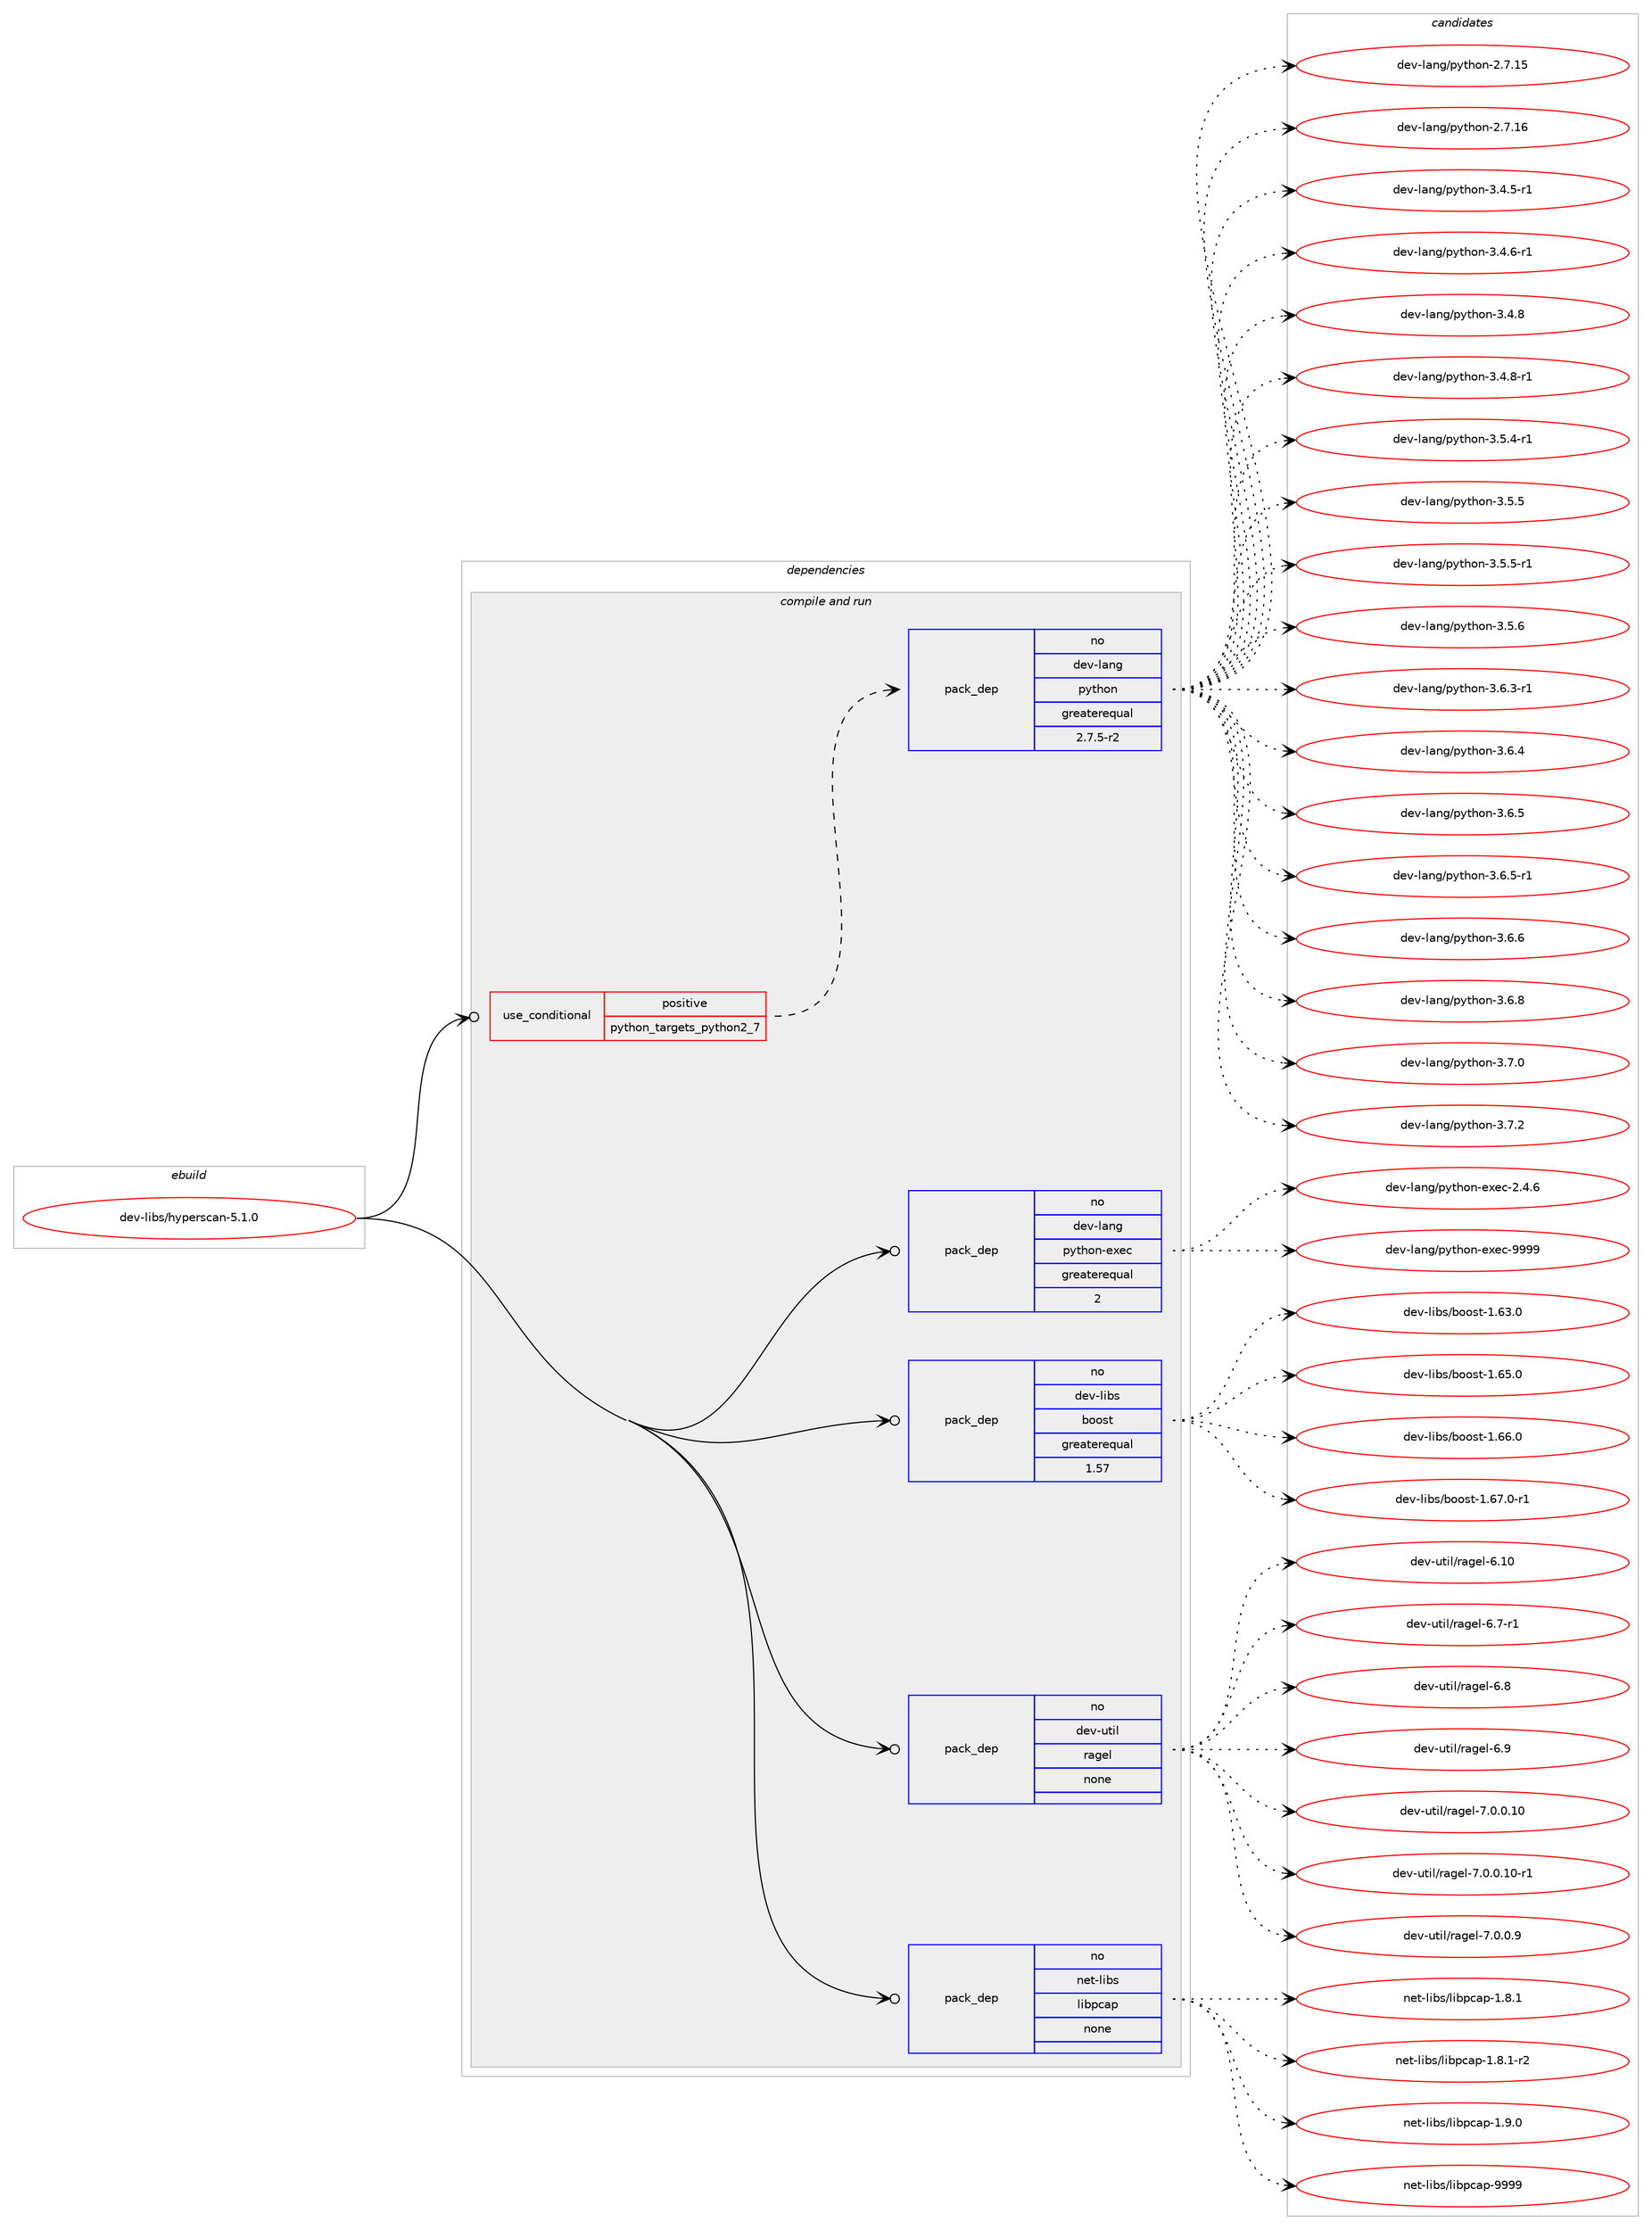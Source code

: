 digraph prolog {

# *************
# Graph options
# *************

newrank=true;
concentrate=true;
compound=true;
graph [rankdir=LR,fontname=Helvetica,fontsize=10,ranksep=1.5];#, ranksep=2.5, nodesep=0.2];
edge  [arrowhead=vee];
node  [fontname=Helvetica,fontsize=10];

# **********
# The ebuild
# **********

subgraph cluster_leftcol {
color=gray;
rank=same;
label=<<i>ebuild</i>>;
id [label="dev-libs/hyperscan-5.1.0", color=red, width=4, href="../dev-libs/hyperscan-5.1.0.svg"];
}

# ****************
# The dependencies
# ****************

subgraph cluster_midcol {
color=gray;
label=<<i>dependencies</i>>;
subgraph cluster_compile {
fillcolor="#eeeeee";
style=filled;
label=<<i>compile</i>>;
}
subgraph cluster_compileandrun {
fillcolor="#eeeeee";
style=filled;
label=<<i>compile and run</i>>;
subgraph cond365748 {
dependency1366322 [label=<<TABLE BORDER="0" CELLBORDER="1" CELLSPACING="0" CELLPADDING="4"><TR><TD ROWSPAN="3" CELLPADDING="10">use_conditional</TD></TR><TR><TD>positive</TD></TR><TR><TD>python_targets_python2_7</TD></TR></TABLE>>, shape=none, color=red];
subgraph pack977852 {
dependency1366323 [label=<<TABLE BORDER="0" CELLBORDER="1" CELLSPACING="0" CELLPADDING="4" WIDTH="220"><TR><TD ROWSPAN="6" CELLPADDING="30">pack_dep</TD></TR><TR><TD WIDTH="110">no</TD></TR><TR><TD>dev-lang</TD></TR><TR><TD>python</TD></TR><TR><TD>greaterequal</TD></TR><TR><TD>2.7.5-r2</TD></TR></TABLE>>, shape=none, color=blue];
}
dependency1366322:e -> dependency1366323:w [weight=20,style="dashed",arrowhead="vee"];
}
id:e -> dependency1366322:w [weight=20,style="solid",arrowhead="odotvee"];
subgraph pack977853 {
dependency1366324 [label=<<TABLE BORDER="0" CELLBORDER="1" CELLSPACING="0" CELLPADDING="4" WIDTH="220"><TR><TD ROWSPAN="6" CELLPADDING="30">pack_dep</TD></TR><TR><TD WIDTH="110">no</TD></TR><TR><TD>dev-lang</TD></TR><TR><TD>python-exec</TD></TR><TR><TD>greaterequal</TD></TR><TR><TD>2</TD></TR></TABLE>>, shape=none, color=blue];
}
id:e -> dependency1366324:w [weight=20,style="solid",arrowhead="odotvee"];
subgraph pack977854 {
dependency1366325 [label=<<TABLE BORDER="0" CELLBORDER="1" CELLSPACING="0" CELLPADDING="4" WIDTH="220"><TR><TD ROWSPAN="6" CELLPADDING="30">pack_dep</TD></TR><TR><TD WIDTH="110">no</TD></TR><TR><TD>dev-libs</TD></TR><TR><TD>boost</TD></TR><TR><TD>greaterequal</TD></TR><TR><TD>1.57</TD></TR></TABLE>>, shape=none, color=blue];
}
id:e -> dependency1366325:w [weight=20,style="solid",arrowhead="odotvee"];
subgraph pack977855 {
dependency1366326 [label=<<TABLE BORDER="0" CELLBORDER="1" CELLSPACING="0" CELLPADDING="4" WIDTH="220"><TR><TD ROWSPAN="6" CELLPADDING="30">pack_dep</TD></TR><TR><TD WIDTH="110">no</TD></TR><TR><TD>dev-util</TD></TR><TR><TD>ragel</TD></TR><TR><TD>none</TD></TR><TR><TD></TD></TR></TABLE>>, shape=none, color=blue];
}
id:e -> dependency1366326:w [weight=20,style="solid",arrowhead="odotvee"];
subgraph pack977856 {
dependency1366327 [label=<<TABLE BORDER="0" CELLBORDER="1" CELLSPACING="0" CELLPADDING="4" WIDTH="220"><TR><TD ROWSPAN="6" CELLPADDING="30">pack_dep</TD></TR><TR><TD WIDTH="110">no</TD></TR><TR><TD>net-libs</TD></TR><TR><TD>libpcap</TD></TR><TR><TD>none</TD></TR><TR><TD></TD></TR></TABLE>>, shape=none, color=blue];
}
id:e -> dependency1366327:w [weight=20,style="solid",arrowhead="odotvee"];
}
subgraph cluster_run {
fillcolor="#eeeeee";
style=filled;
label=<<i>run</i>>;
}
}

# **************
# The candidates
# **************

subgraph cluster_choices {
rank=same;
color=gray;
label=<<i>candidates</i>>;

subgraph choice977852 {
color=black;
nodesep=1;
choice10010111845108971101034711212111610411111045504655464953 [label="dev-lang/python-2.7.15", color=red, width=4,href="../dev-lang/python-2.7.15.svg"];
choice10010111845108971101034711212111610411111045504655464954 [label="dev-lang/python-2.7.16", color=red, width=4,href="../dev-lang/python-2.7.16.svg"];
choice1001011184510897110103471121211161041111104551465246534511449 [label="dev-lang/python-3.4.5-r1", color=red, width=4,href="../dev-lang/python-3.4.5-r1.svg"];
choice1001011184510897110103471121211161041111104551465246544511449 [label="dev-lang/python-3.4.6-r1", color=red, width=4,href="../dev-lang/python-3.4.6-r1.svg"];
choice100101118451089711010347112121116104111110455146524656 [label="dev-lang/python-3.4.8", color=red, width=4,href="../dev-lang/python-3.4.8.svg"];
choice1001011184510897110103471121211161041111104551465246564511449 [label="dev-lang/python-3.4.8-r1", color=red, width=4,href="../dev-lang/python-3.4.8-r1.svg"];
choice1001011184510897110103471121211161041111104551465346524511449 [label="dev-lang/python-3.5.4-r1", color=red, width=4,href="../dev-lang/python-3.5.4-r1.svg"];
choice100101118451089711010347112121116104111110455146534653 [label="dev-lang/python-3.5.5", color=red, width=4,href="../dev-lang/python-3.5.5.svg"];
choice1001011184510897110103471121211161041111104551465346534511449 [label="dev-lang/python-3.5.5-r1", color=red, width=4,href="../dev-lang/python-3.5.5-r1.svg"];
choice100101118451089711010347112121116104111110455146534654 [label="dev-lang/python-3.5.6", color=red, width=4,href="../dev-lang/python-3.5.6.svg"];
choice1001011184510897110103471121211161041111104551465446514511449 [label="dev-lang/python-3.6.3-r1", color=red, width=4,href="../dev-lang/python-3.6.3-r1.svg"];
choice100101118451089711010347112121116104111110455146544652 [label="dev-lang/python-3.6.4", color=red, width=4,href="../dev-lang/python-3.6.4.svg"];
choice100101118451089711010347112121116104111110455146544653 [label="dev-lang/python-3.6.5", color=red, width=4,href="../dev-lang/python-3.6.5.svg"];
choice1001011184510897110103471121211161041111104551465446534511449 [label="dev-lang/python-3.6.5-r1", color=red, width=4,href="../dev-lang/python-3.6.5-r1.svg"];
choice100101118451089711010347112121116104111110455146544654 [label="dev-lang/python-3.6.6", color=red, width=4,href="../dev-lang/python-3.6.6.svg"];
choice100101118451089711010347112121116104111110455146544656 [label="dev-lang/python-3.6.8", color=red, width=4,href="../dev-lang/python-3.6.8.svg"];
choice100101118451089711010347112121116104111110455146554648 [label="dev-lang/python-3.7.0", color=red, width=4,href="../dev-lang/python-3.7.0.svg"];
choice100101118451089711010347112121116104111110455146554650 [label="dev-lang/python-3.7.2", color=red, width=4,href="../dev-lang/python-3.7.2.svg"];
dependency1366323:e -> choice10010111845108971101034711212111610411111045504655464953:w [style=dotted,weight="100"];
dependency1366323:e -> choice10010111845108971101034711212111610411111045504655464954:w [style=dotted,weight="100"];
dependency1366323:e -> choice1001011184510897110103471121211161041111104551465246534511449:w [style=dotted,weight="100"];
dependency1366323:e -> choice1001011184510897110103471121211161041111104551465246544511449:w [style=dotted,weight="100"];
dependency1366323:e -> choice100101118451089711010347112121116104111110455146524656:w [style=dotted,weight="100"];
dependency1366323:e -> choice1001011184510897110103471121211161041111104551465246564511449:w [style=dotted,weight="100"];
dependency1366323:e -> choice1001011184510897110103471121211161041111104551465346524511449:w [style=dotted,weight="100"];
dependency1366323:e -> choice100101118451089711010347112121116104111110455146534653:w [style=dotted,weight="100"];
dependency1366323:e -> choice1001011184510897110103471121211161041111104551465346534511449:w [style=dotted,weight="100"];
dependency1366323:e -> choice100101118451089711010347112121116104111110455146534654:w [style=dotted,weight="100"];
dependency1366323:e -> choice1001011184510897110103471121211161041111104551465446514511449:w [style=dotted,weight="100"];
dependency1366323:e -> choice100101118451089711010347112121116104111110455146544652:w [style=dotted,weight="100"];
dependency1366323:e -> choice100101118451089711010347112121116104111110455146544653:w [style=dotted,weight="100"];
dependency1366323:e -> choice1001011184510897110103471121211161041111104551465446534511449:w [style=dotted,weight="100"];
dependency1366323:e -> choice100101118451089711010347112121116104111110455146544654:w [style=dotted,weight="100"];
dependency1366323:e -> choice100101118451089711010347112121116104111110455146544656:w [style=dotted,weight="100"];
dependency1366323:e -> choice100101118451089711010347112121116104111110455146554648:w [style=dotted,weight="100"];
dependency1366323:e -> choice100101118451089711010347112121116104111110455146554650:w [style=dotted,weight="100"];
}
subgraph choice977853 {
color=black;
nodesep=1;
choice1001011184510897110103471121211161041111104510112010199455046524654 [label="dev-lang/python-exec-2.4.6", color=red, width=4,href="../dev-lang/python-exec-2.4.6.svg"];
choice10010111845108971101034711212111610411111045101120101994557575757 [label="dev-lang/python-exec-9999", color=red, width=4,href="../dev-lang/python-exec-9999.svg"];
dependency1366324:e -> choice1001011184510897110103471121211161041111104510112010199455046524654:w [style=dotted,weight="100"];
dependency1366324:e -> choice10010111845108971101034711212111610411111045101120101994557575757:w [style=dotted,weight="100"];
}
subgraph choice977854 {
color=black;
nodesep=1;
choice1001011184510810598115479811111111511645494654514648 [label="dev-libs/boost-1.63.0", color=red, width=4,href="../dev-libs/boost-1.63.0.svg"];
choice1001011184510810598115479811111111511645494654534648 [label="dev-libs/boost-1.65.0", color=red, width=4,href="../dev-libs/boost-1.65.0.svg"];
choice1001011184510810598115479811111111511645494654544648 [label="dev-libs/boost-1.66.0", color=red, width=4,href="../dev-libs/boost-1.66.0.svg"];
choice10010111845108105981154798111111115116454946545546484511449 [label="dev-libs/boost-1.67.0-r1", color=red, width=4,href="../dev-libs/boost-1.67.0-r1.svg"];
dependency1366325:e -> choice1001011184510810598115479811111111511645494654514648:w [style=dotted,weight="100"];
dependency1366325:e -> choice1001011184510810598115479811111111511645494654534648:w [style=dotted,weight="100"];
dependency1366325:e -> choice1001011184510810598115479811111111511645494654544648:w [style=dotted,weight="100"];
dependency1366325:e -> choice10010111845108105981154798111111115116454946545546484511449:w [style=dotted,weight="100"];
}
subgraph choice977855 {
color=black;
nodesep=1;
choice1001011184511711610510847114971031011084554464948 [label="dev-util/ragel-6.10", color=red, width=4,href="../dev-util/ragel-6.10.svg"];
choice100101118451171161051084711497103101108455446554511449 [label="dev-util/ragel-6.7-r1", color=red, width=4,href="../dev-util/ragel-6.7-r1.svg"];
choice10010111845117116105108471149710310110845544656 [label="dev-util/ragel-6.8", color=red, width=4,href="../dev-util/ragel-6.8.svg"];
choice10010111845117116105108471149710310110845544657 [label="dev-util/ragel-6.9", color=red, width=4,href="../dev-util/ragel-6.9.svg"];
choice100101118451171161051084711497103101108455546484648464948 [label="dev-util/ragel-7.0.0.10", color=red, width=4,href="../dev-util/ragel-7.0.0.10.svg"];
choice1001011184511711610510847114971031011084555464846484649484511449 [label="dev-util/ragel-7.0.0.10-r1", color=red, width=4,href="../dev-util/ragel-7.0.0.10-r1.svg"];
choice1001011184511711610510847114971031011084555464846484657 [label="dev-util/ragel-7.0.0.9", color=red, width=4,href="../dev-util/ragel-7.0.0.9.svg"];
dependency1366326:e -> choice1001011184511711610510847114971031011084554464948:w [style=dotted,weight="100"];
dependency1366326:e -> choice100101118451171161051084711497103101108455446554511449:w [style=dotted,weight="100"];
dependency1366326:e -> choice10010111845117116105108471149710310110845544656:w [style=dotted,weight="100"];
dependency1366326:e -> choice10010111845117116105108471149710310110845544657:w [style=dotted,weight="100"];
dependency1366326:e -> choice100101118451171161051084711497103101108455546484648464948:w [style=dotted,weight="100"];
dependency1366326:e -> choice1001011184511711610510847114971031011084555464846484649484511449:w [style=dotted,weight="100"];
dependency1366326:e -> choice1001011184511711610510847114971031011084555464846484657:w [style=dotted,weight="100"];
}
subgraph choice977856 {
color=black;
nodesep=1;
choice110101116451081059811547108105981129997112454946564649 [label="net-libs/libpcap-1.8.1", color=red, width=4,href="../net-libs/libpcap-1.8.1.svg"];
choice1101011164510810598115471081059811299971124549465646494511450 [label="net-libs/libpcap-1.8.1-r2", color=red, width=4,href="../net-libs/libpcap-1.8.1-r2.svg"];
choice110101116451081059811547108105981129997112454946574648 [label="net-libs/libpcap-1.9.0", color=red, width=4,href="../net-libs/libpcap-1.9.0.svg"];
choice1101011164510810598115471081059811299971124557575757 [label="net-libs/libpcap-9999", color=red, width=4,href="../net-libs/libpcap-9999.svg"];
dependency1366327:e -> choice110101116451081059811547108105981129997112454946564649:w [style=dotted,weight="100"];
dependency1366327:e -> choice1101011164510810598115471081059811299971124549465646494511450:w [style=dotted,weight="100"];
dependency1366327:e -> choice110101116451081059811547108105981129997112454946574648:w [style=dotted,weight="100"];
dependency1366327:e -> choice1101011164510810598115471081059811299971124557575757:w [style=dotted,weight="100"];
}
}

}
